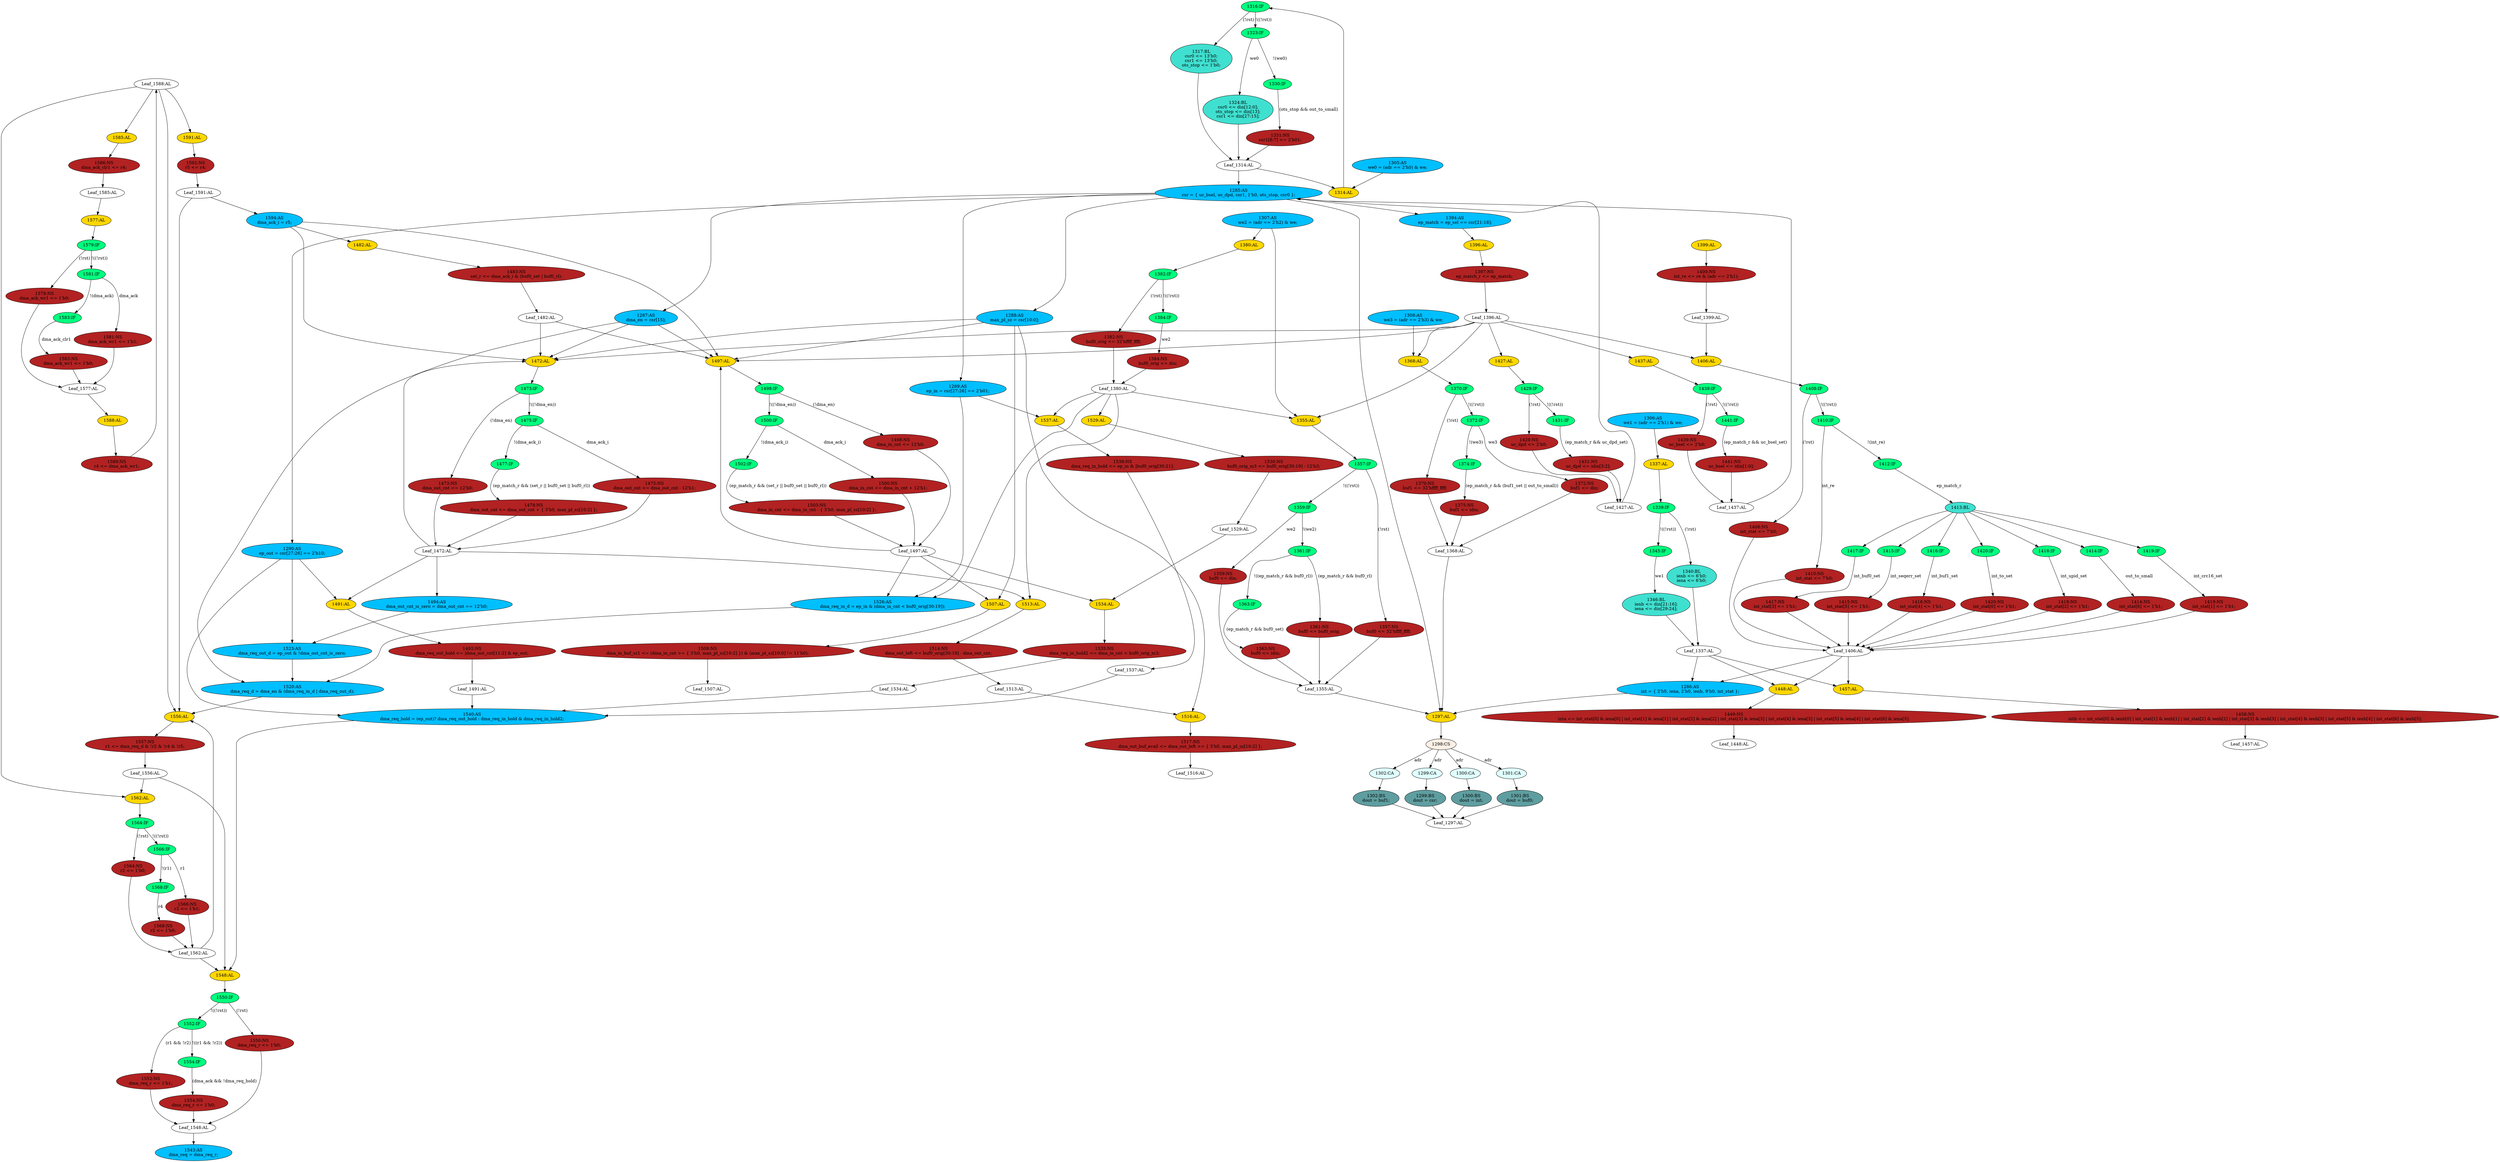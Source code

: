 strict digraph "compose( ,  )" {
	node [label="\N"];
	"1316:IF"	 [ast="<pyverilog.vparser.ast.IfStatement object at 0x7f0a17d6df10>",
		fillcolor=springgreen,
		label="1316:IF",
		statements="[]",
		style=filled,
		typ=IfStatement];
	"1317:BL"	 [ast="<pyverilog.vparser.ast.Block object at 0x7f0a17d6ddd0>",
		fillcolor=turquoise,
		label="1317:BL
csr0 <= 13'h0;
csr1 <= 13'h0;
ots_stop <= 1'b0;",
		statements="[<pyverilog.vparser.ast.NonblockingSubstitution object at 0x7f0a17d6dc90>, <pyverilog.vparser.ast.NonblockingSubstitution object \
at 0x7f0a17d6de10>, <pyverilog.vparser.ast.NonblockingSubstitution object at 0x7f0a17d6df50>]",
		style=filled,
		typ=Block];
	"1316:IF" -> "1317:BL"	 [cond="['rst']",
		label="(!rst)",
		lineno=1316];
	"1323:IF"	 [ast="<pyverilog.vparser.ast.IfStatement object at 0x7f0a17d5d710>",
		fillcolor=springgreen,
		label="1323:IF",
		statements="[]",
		style=filled,
		typ=IfStatement];
	"1316:IF" -> "1323:IF"	 [cond="['rst']",
		label="!((!rst))",
		lineno=1316];
	"1581:IF"	 [ast="<pyverilog.vparser.ast.IfStatement object at 0x7f0a17df9cd0>",
		fillcolor=springgreen,
		label="1581:IF",
		statements="[]",
		style=filled,
		typ=IfStatement];
	"1583:IF"	 [ast="<pyverilog.vparser.ast.IfStatement object at 0x7f0a17df9e50>",
		fillcolor=springgreen,
		label="1583:IF",
		statements="[]",
		style=filled,
		typ=IfStatement];
	"1581:IF" -> "1583:IF"	 [cond="['dma_ack']",
		label="!(dma_ack)",
		lineno=1581];
	"1581:NS"	 [ast="<pyverilog.vparser.ast.NonblockingSubstitution object at 0x7f0a17df9c90>",
		fillcolor=firebrick,
		label="1581:NS
dma_ack_wr1 <= 1'b1;",
		statements="[<pyverilog.vparser.ast.NonblockingSubstitution object at 0x7f0a17df9c90>]",
		style=filled,
		typ=NonblockingSubstitution];
	"1581:IF" -> "1581:NS"	 [cond="['dma_ack']",
		label=dma_ack,
		lineno=1581];
	"1449:NS"	 [ast="<pyverilog.vparser.ast.NonblockingSubstitution object at 0x7f0a18078690>",
		fillcolor=firebrick,
		label="1449:NS
inta <= int_stat[0] & iena[0] | int_stat[1] & iena[1] | int_stat[2] & iena[2] | int_stat[3] & iena[3] | int_stat[4] & iena[\
3] | int_stat[5] & iena[4] | int_stat[6] & iena[5];",
		statements="[<pyverilog.vparser.ast.NonblockingSubstitution object at 0x7f0a18078690>]",
		style=filled,
		typ=NonblockingSubstitution];
	"Leaf_1448:AL"	 [def_var="['inta']",
		label="Leaf_1448:AL"];
	"1449:NS" -> "Leaf_1448:AL"	 [cond="[]",
		lineno=None];
	"1412:IF"	 [ast="<pyverilog.vparser.ast.IfStatement object at 0x7f0a17d8ba50>",
		fillcolor=springgreen,
		label="1412:IF",
		statements="[]",
		style=filled,
		typ=IfStatement];
	"1413:BL"	 [ast="<pyverilog.vparser.ast.Block object at 0x7f0a18074ad0>",
		fillcolor=turquoise,
		label="1413:BL",
		statements="[]",
		style=filled,
		typ=Block];
	"1412:IF" -> "1413:BL"	 [cond="['ep_match_r']",
		label=ep_match_r,
		lineno=1412];
	"1361:NS"	 [ast="<pyverilog.vparser.ast.NonblockingSubstitution object at 0x7f0a17d88bd0>",
		fillcolor=firebrick,
		label="1361:NS
buf0 <= buf0_orig;",
		statements="[<pyverilog.vparser.ast.NonblockingSubstitution object at 0x7f0a17d88bd0>]",
		style=filled,
		typ=NonblockingSubstitution];
	"Leaf_1355:AL"	 [def_var="['buf0']",
		label="Leaf_1355:AL"];
	"1361:NS" -> "Leaf_1355:AL"	 [cond="[]",
		lineno=None];
	"1548:AL"	 [ast="<pyverilog.vparser.ast.Always object at 0x7f0a17e05210>",
		clk_sens=False,
		fillcolor=gold,
		label="1548:AL",
		sens="['wclk']",
		statements="[]",
		style=filled,
		typ=Always,
		use_var="['rst', 'dma_ack', 'dma_req_hold', 'r2', 'r1']"];
	"1550:IF"	 [ast="<pyverilog.vparser.ast.IfStatement object at 0x7f0a17e05410>",
		fillcolor=springgreen,
		label="1550:IF",
		statements="[]",
		style=filled,
		typ=IfStatement];
	"1548:AL" -> "1550:IF"	 [cond="[]",
		lineno=None];
	"1372:NS"	 [ast="<pyverilog.vparser.ast.NonblockingSubstitution object at 0x7f0a17d8e2d0>",
		fillcolor=firebrick,
		label="1372:NS
buf1 <= din;",
		statements="[<pyverilog.vparser.ast.NonblockingSubstitution object at 0x7f0a17d8e2d0>]",
		style=filled,
		typ=NonblockingSubstitution];
	"Leaf_1368:AL"	 [def_var="['buf1']",
		label="Leaf_1368:AL"];
	"1372:NS" -> "Leaf_1368:AL"	 [cond="[]",
		lineno=None];
	"1502:IF"	 [ast="<pyverilog.vparser.ast.IfStatement object at 0x7f0a18089590>",
		fillcolor=springgreen,
		label="1502:IF",
		statements="[]",
		style=filled,
		typ=IfStatement];
	"1503:NS"	 [ast="<pyverilog.vparser.ast.NonblockingSubstitution object at 0x7f0a18089910>",
		fillcolor=firebrick,
		label="1503:NS
dma_in_cnt <= dma_in_cnt - { 3'h0, max_pl_sz[10:2] };",
		statements="[<pyverilog.vparser.ast.NonblockingSubstitution object at 0x7f0a18089910>]",
		style=filled,
		typ=NonblockingSubstitution];
	"1502:IF" -> "1503:NS"	 [cond="['ep_match_r', 'set_r', 'buf0_set', 'buf0_rl']",
		label="(ep_match_r && (set_r || buf0_set || buf0_rl))",
		lineno=1502];
	"1437:AL"	 [ast="<pyverilog.vparser.ast.Always object at 0x7f0a18087250>",
		clk_sens=True,
		fillcolor=gold,
		label="1437:AL",
		sens="['clk']",
		statements="[]",
		style=filled,
		typ=Always,
		use_var="['ep_match_r', 'rst', 'uc_bsel_set', 'idin']"];
	"1439:IF"	 [ast="<pyverilog.vparser.ast.IfStatement object at 0x7f0a18087450>",
		fillcolor=springgreen,
		label="1439:IF",
		statements="[]",
		style=filled,
		typ=IfStatement];
	"1437:AL" -> "1439:IF"	 [cond="[]",
		lineno=None];
	"1419:NS"	 [ast="<pyverilog.vparser.ast.NonblockingSubstitution object at 0x7f0a18074a50>",
		fillcolor=firebrick,
		label="1419:NS
int_stat[1] <= 1'b1;",
		statements="[<pyverilog.vparser.ast.NonblockingSubstitution object at 0x7f0a18074a50>]",
		style=filled,
		typ=NonblockingSubstitution];
	"Leaf_1406:AL"	 [def_var="['int_stat']",
		label="Leaf_1406:AL"];
	"1419:NS" -> "Leaf_1406:AL"	 [cond="[]",
		lineno=None];
	"Leaf_1534:AL"	 [def_var="['dma_req_in_hold2']",
		label="Leaf_1534:AL"];
	"1540:AS"	 [ast="<pyverilog.vparser.ast.Assign object at 0x7f0a17e04d50>",
		def_var="['dma_req_hold']",
		fillcolor=deepskyblue,
		label="1540:AS
dma_req_hold = (ep_out)? dma_req_out_hold : dma_req_in_hold & dma_req_in_hold2;",
		statements="[]",
		style=filled,
		typ=Assign,
		use_var="['ep_out', 'dma_req_out_hold', 'dma_req_in_hold', 'dma_req_in_hold2']"];
	"Leaf_1534:AL" -> "1540:AS";
	"1368:AL"	 [ast="<pyverilog.vparser.ast.Always object at 0x7f0a17d88a50>",
		clk_sens=True,
		fillcolor=gold,
		label="1368:AL",
		sens="['clk']",
		statements="[]",
		style=filled,
		typ=Always,
		use_var="['out_to_small', 'din', 'we3', 'ep_match_r', 'buf1_set', 'idin', 'rst']"];
	"1370:IF"	 [ast="<pyverilog.vparser.ast.IfStatement object at 0x7f0a17d88fd0>",
		fillcolor=springgreen,
		label="1370:IF",
		statements="[]",
		style=filled,
		typ=IfStatement];
	"1368:AL" -> "1370:IF"	 [cond="[]",
		lineno=None];
	"Leaf_1380:AL"	 [def_var="['buf0_orig']",
		label="Leaf_1380:AL"];
	"1513:AL"	 [ast="<pyverilog.vparser.ast.Always object at 0x7f0a18089d10>",
		clk_sens=True,
		fillcolor=gold,
		label="1513:AL",
		sens="['clk']",
		statements="[]",
		style=filled,
		typ=Always,
		use_var="['buf0_orig', 'dma_out_cnt']"];
	"Leaf_1380:AL" -> "1513:AL";
	"1529:AL"	 [ast="<pyverilog.vparser.ast.Always object at 0x7f0a17e02ed0>",
		clk_sens=False,
		fillcolor=gold,
		label="1529:AL",
		sens="['wclk']",
		statements="[]",
		style=filled,
		typ=Always,
		use_var="['buf0_orig']"];
	"Leaf_1380:AL" -> "1529:AL";
	"1355:AL"	 [ast="<pyverilog.vparser.ast.Always object at 0x7f0a17d883d0>",
		clk_sens=True,
		fillcolor=gold,
		label="1355:AL",
		sens="['clk']",
		statements="[]",
		style=filled,
		typ=Always,
		use_var="['buf0_set', 'din', 'buf0_rl', 'we2', 'idin', 'rst', 'buf0_orig', 'ep_match_r']"];
	"Leaf_1380:AL" -> "1355:AL";
	"1537:AL"	 [ast="<pyverilog.vparser.ast.Always object at 0x7f0a17e04750>",
		clk_sens=False,
		fillcolor=gold,
		label="1537:AL",
		sens="['wclk']",
		statements="[]",
		style=filled,
		typ=Always,
		use_var="['buf0_orig', 'ep_in']"];
	"Leaf_1380:AL" -> "1537:AL";
	"1526:AS"	 [ast="<pyverilog.vparser.ast.Assign object at 0x7f0a17e02f10>",
		def_var="['dma_req_in_d']",
		fillcolor=deepskyblue,
		label="1526:AS
dma_req_in_d = ep_in & (dma_in_cnt < buf0_orig[30:19]);",
		statements="[]",
		style=filled,
		typ=Assign,
		use_var="['ep_in', 'dma_in_cnt', 'buf0_orig']"];
	"Leaf_1380:AL" -> "1526:AS";
	"1299:BS"	 [ast="<pyverilog.vparser.ast.BlockingSubstitution object at 0x7f0a181a1a10>",
		fillcolor=cadetblue,
		label="1299:BS
dout = csr;",
		statements="[<pyverilog.vparser.ast.BlockingSubstitution object at 0x7f0a181a1a10>]",
		style=filled,
		typ=BlockingSubstitution];
	"Leaf_1297:AL"	 [def_var="['dout']",
		label="Leaf_1297:AL"];
	"1299:BS" -> "Leaf_1297:AL"	 [cond="[]",
		lineno=None];
	"1363:NS"	 [ast="<pyverilog.vparser.ast.NonblockingSubstitution object at 0x7f0a17d88ed0>",
		fillcolor=firebrick,
		label="1363:NS
buf0 <= idin;",
		statements="[<pyverilog.vparser.ast.NonblockingSubstitution object at 0x7f0a17d88ed0>]",
		style=filled,
		typ=NonblockingSubstitution];
	"1363:NS" -> "Leaf_1355:AL"	 [cond="[]",
		lineno=None];
	"Leaf_1562:AL"	 [def_var="['r2']",
		label="Leaf_1562:AL"];
	"Leaf_1562:AL" -> "1548:AL";
	"1556:AL"	 [ast="<pyverilog.vparser.ast.Always object at 0x7f0a17e05310>",
		clk_sens=False,
		fillcolor=gold,
		label="1556:AL",
		sens="['wclk']",
		statements="[]",
		style=filled,
		typ=Always,
		use_var="['r4', 'r5', 'r2', 'dma_req_d']"];
	"Leaf_1562:AL" -> "1556:AL";
	"1568:NS"	 [ast="<pyverilog.vparser.ast.NonblockingSubstitution object at 0x7f0a17df9650>",
		fillcolor=firebrick,
		label="1568:NS
r2 <= 1'b0;",
		statements="[<pyverilog.vparser.ast.NonblockingSubstitution object at 0x7f0a17df9650>]",
		style=filled,
		typ=NonblockingSubstitution];
	"1568:NS" -> "Leaf_1562:AL"	 [cond="[]",
		lineno=None];
	"1441:IF"	 [ast="<pyverilog.vparser.ast.IfStatement object at 0x7f0a18087610>",
		fillcolor=springgreen,
		label="1441:IF",
		statements="[]",
		style=filled,
		typ=IfStatement];
	"1441:NS"	 [ast="<pyverilog.vparser.ast.NonblockingSubstitution object at 0x7f0a18087790>",
		fillcolor=firebrick,
		label="1441:NS
uc_bsel <= idin[1:0];",
		statements="[<pyverilog.vparser.ast.NonblockingSubstitution object at 0x7f0a18087790>]",
		style=filled,
		typ=NonblockingSubstitution];
	"1441:IF" -> "1441:NS"	 [cond="['ep_match_r', 'uc_bsel_set']",
		label="(ep_match_r && uc_bsel_set)",
		lineno=1441];
	"Leaf_1513:AL"	 [def_var="['dma_out_left']",
		label="Leaf_1513:AL"];
	"1516:AL"	 [ast="<pyverilog.vparser.ast.Always object at 0x7f0a17e02110>",
		clk_sens=True,
		fillcolor=gold,
		label="1516:AL",
		sens="['clk']",
		statements="[]",
		style=filled,
		typ=Always,
		use_var="['max_pl_sz', 'dma_out_left']"];
	"Leaf_1513:AL" -> "1516:AL";
	"1552:IF"	 [ast="<pyverilog.vparser.ast.IfStatement object at 0x7f0a17e05750>",
		fillcolor=springgreen,
		label="1552:IF",
		statements="[]",
		style=filled,
		typ=IfStatement];
	"1554:IF"	 [ast="<pyverilog.vparser.ast.IfStatement object at 0x7f0a17e05990>",
		fillcolor=springgreen,
		label="1554:IF",
		statements="[]",
		style=filled,
		typ=IfStatement];
	"1552:IF" -> "1554:IF"	 [cond="['r1', 'r2']",
		label="!((r1 && !r2))",
		lineno=1552];
	"1552:NS"	 [ast="<pyverilog.vparser.ast.NonblockingSubstitution object at 0x7f0a17e05710>",
		fillcolor=firebrick,
		label="1552:NS
dma_req_r <= 1'b1;",
		statements="[<pyverilog.vparser.ast.NonblockingSubstitution object at 0x7f0a17e05710>]",
		style=filled,
		typ=NonblockingSubstitution];
	"1552:IF" -> "1552:NS"	 [cond="['r1', 'r2']",
		label="(r1 && !r2)",
		lineno=1552];
	"1370:NS"	 [ast="<pyverilog.vparser.ast.NonblockingSubstitution object at 0x7f0a17d8e050>",
		fillcolor=firebrick,
		label="1370:NS
buf1 <= 32'hffff_ffff;",
		statements="[<pyverilog.vparser.ast.NonblockingSubstitution object at 0x7f0a17d8e050>]",
		style=filled,
		typ=NonblockingSubstitution];
	"1370:NS" -> "Leaf_1368:AL"	 [cond="[]",
		lineno=None];
	"1340:BL"	 [ast="<pyverilog.vparser.ast.Block object at 0x7f0a17d5dcd0>",
		fillcolor=turquoise,
		label="1340:BL
ienb <= 6'h0;
iena <= 6'h0;",
		statements="[<pyverilog.vparser.ast.NonblockingSubstitution object at 0x7f0a17d5dc90>, <pyverilog.vparser.ast.NonblockingSubstitution object \
at 0x7f0a17d5de10>]",
		style=filled,
		typ=Block];
	"Leaf_1337:AL"	 [def_var="['iena', 'ienb']",
		label="Leaf_1337:AL"];
	"1340:BL" -> "Leaf_1337:AL"	 [cond="[]",
		lineno=None];
	"1429:NS"	 [ast="<pyverilog.vparser.ast.NonblockingSubstitution object at 0x7f0a18074d90>",
		fillcolor=firebrick,
		label="1429:NS
uc_dpd <= 2'h0;",
		statements="[<pyverilog.vparser.ast.NonblockingSubstitution object at 0x7f0a18074d90>]",
		style=filled,
		typ=NonblockingSubstitution];
	"Leaf_1427:AL"	 [def_var="['uc_dpd']",
		label="Leaf_1427:AL"];
	"1429:NS" -> "Leaf_1427:AL"	 [cond="[]",
		lineno=None];
	"1286:AS"	 [ast="<pyverilog.vparser.ast.Assign object at 0x7f0a1819abd0>",
		def_var="['int']",
		fillcolor=deepskyblue,
		label="1286:AS
int = { 2'h0, iena, 2'h0, ienb, 9'h0, int_stat };",
		statements="[]",
		style=filled,
		typ=Assign,
		use_var="['iena', 'ienb', 'int_stat']"];
	"1297:AL"	 [ast="<pyverilog.vparser.ast.Always object at 0x7f0a181a1850>",
		clk_sens=False,
		fillcolor=gold,
		label="1297:AL",
		sens="['adr', 'csr', 'int', 'buf0', 'buf1']",
		statements="[]",
		style=filled,
		typ=Always,
		use_var="['buf1', 'buf0', 'int', 'adr', 'csr']"];
	"1286:AS" -> "1297:AL";
	"1406:AL"	 [ast="<pyverilog.vparser.ast.Always object at 0x7f0a17d8b490>",
		clk_sens=True,
		fillcolor=gold,
		label="1406:AL",
		sens="['clk']",
		statements="[]",
		style=filled,
		typ=Always,
		use_var="['out_to_small', 'int_crc16_set', 'int_seqerr_set', 'int_upid_set', 'ep_match_r', 'rst', 'int_buf0_set', 'int_re', 'int_to_set', '\
int_buf1_set']"];
	"1408:IF"	 [ast="<pyverilog.vparser.ast.IfStatement object at 0x7f0a17d8b690>",
		fillcolor=springgreen,
		label="1408:IF",
		statements="[]",
		style=filled,
		typ=IfStatement];
	"1406:AL" -> "1408:IF"	 [cond="[]",
		lineno=None];
	"1550:IF" -> "1552:IF"	 [cond="['rst']",
		label="!((!rst))",
		lineno=1550];
	"1550:NS"	 [ast="<pyverilog.vparser.ast.NonblockingSubstitution object at 0x7f0a17e053d0>",
		fillcolor=firebrick,
		label="1550:NS
dma_req_r <= 1'b0;",
		statements="[<pyverilog.vparser.ast.NonblockingSubstitution object at 0x7f0a17e053d0>]",
		style=filled,
		typ=NonblockingSubstitution];
	"1550:IF" -> "1550:NS"	 [cond="['rst']",
		label="(!rst)",
		lineno=1550];
	"1394:AS"	 [ast="<pyverilog.vparser.ast.Assign object at 0x7f0a17d8ed10>",
		def_var="['ep_match']",
		fillcolor=deepskyblue,
		label="1394:AS
ep_match = ep_sel == csr[21:18];",
		statements="[]",
		style=filled,
		typ=Assign,
		use_var="['ep_sel', 'csr']"];
	"1396:AL"	 [ast="<pyverilog.vparser.ast.Always object at 0x7f0a17d8ecd0>",
		clk_sens=True,
		fillcolor=gold,
		label="1396:AL",
		sens="['clk']",
		statements="[]",
		style=filled,
		typ=Always,
		use_var="['ep_match']"];
	"1394:AS" -> "1396:AL";
	"1359:NS"	 [ast="<pyverilog.vparser.ast.NonblockingSubstitution object at 0x7f0a17d888d0>",
		fillcolor=firebrick,
		label="1359:NS
buf0 <= din;",
		statements="[<pyverilog.vparser.ast.NonblockingSubstitution object at 0x7f0a17d888d0>]",
		style=filled,
		typ=NonblockingSubstitution];
	"1359:NS" -> "Leaf_1355:AL"	 [cond="[]",
		lineno=None];
	"1583:NS"	 [ast="<pyverilog.vparser.ast.NonblockingSubstitution object at 0x7f0a17df9f50>",
		fillcolor=firebrick,
		label="1583:NS
dma_ack_wr1 <= 1'b0;",
		statements="[<pyverilog.vparser.ast.NonblockingSubstitution object at 0x7f0a17df9f50>]",
		style=filled,
		typ=NonblockingSubstitution];
	"1583:IF" -> "1583:NS"	 [cond="['dma_ack_clr1']",
		label=dma_ack_clr1,
		lineno=1583];
	"1514:NS"	 [ast="<pyverilog.vparser.ast.NonblockingSubstitution object at 0x7f0a17e02090>",
		fillcolor=firebrick,
		label="1514:NS
dma_out_left <= buf0_orig[30:19] - dma_out_cnt;",
		statements="[<pyverilog.vparser.ast.NonblockingSubstitution object at 0x7f0a17e02090>]",
		style=filled,
		typ=NonblockingSubstitution];
	"1513:AL" -> "1514:NS"	 [cond="[]",
		lineno=None];
	"1345:IF"	 [ast="<pyverilog.vparser.ast.IfStatement object at 0x7f0a17d5df90>",
		fillcolor=springgreen,
		label="1345:IF",
		statements="[]",
		style=filled,
		typ=IfStatement];
	"1346:BL"	 [ast="<pyverilog.vparser.ast.Block object at 0x7f0a17d88210>",
		fillcolor=turquoise,
		label="1346:BL
ienb <= din[21:16];
iena <= din[29:24];",
		statements="[<pyverilog.vparser.ast.NonblockingSubstitution object at 0x7f0a17d88190>, <pyverilog.vparser.ast.NonblockingSubstitution object \
at 0x7f0a17d88390>]",
		style=filled,
		typ=Block];
	"1345:IF" -> "1346:BL"	 [cond="['we1']",
		label=we1,
		lineno=1345];
	"1588:AL"	 [ast="<pyverilog.vparser.ast.Always object at 0x7f0a17de6090>",
		clk_sens=True,
		fillcolor=gold,
		label="1588:AL",
		sens="['clk']",
		statements="[]",
		style=filled,
		typ=Always,
		use_var="['dma_ack_wr1']"];
	"1589:NS"	 [ast="<pyverilog.vparser.ast.NonblockingSubstitution object at 0x7f0a17de6290>",
		fillcolor=firebrick,
		label="1589:NS
r4 <= dma_ack_wr1;",
		statements="[<pyverilog.vparser.ast.NonblockingSubstitution object at 0x7f0a17de6290>]",
		style=filled,
		typ=NonblockingSubstitution];
	"1588:AL" -> "1589:NS"	 [cond="[]",
		lineno=None];
	"1554:NS"	 [ast="<pyverilog.vparser.ast.NonblockingSubstitution object at 0x7f0a17e05a90>",
		fillcolor=firebrick,
		label="1554:NS
dma_req_r <= 1'b0;",
		statements="[<pyverilog.vparser.ast.NonblockingSubstitution object at 0x7f0a17e05a90>]",
		style=filled,
		typ=NonblockingSubstitution];
	"1554:IF" -> "1554:NS"	 [cond="['dma_ack', 'dma_req_hold']",
		label="(dma_ack && !dma_req_hold)",
		lineno=1554];
	"1285:AS"	 [ast="<pyverilog.vparser.ast.Assign object at 0x7f0a1819a910>",
		def_var="['csr']",
		fillcolor=deepskyblue,
		label="1285:AS
csr = { uc_bsel, uc_dpd, csr1, 1'h0, ots_stop, csr0 };",
		statements="[]",
		style=filled,
		typ=Assign,
		use_var="['uc_bsel', 'uc_dpd', 'csr1', 'ots_stop', 'csr0']"];
	"Leaf_1427:AL" -> "1285:AS";
	"1591:AL"	 [ast="<pyverilog.vparser.ast.Always object at 0x7f0a17de6310>",
		clk_sens=True,
		fillcolor=gold,
		label="1591:AL",
		sens="['clk']",
		statements="[]",
		style=filled,
		typ=Always,
		use_var="['r4']"];
	"1592:NS"	 [ast="<pyverilog.vparser.ast.NonblockingSubstitution object at 0x7f0a17de6510>",
		fillcolor=firebrick,
		label="1592:NS
r5 <= r4;",
		statements="[<pyverilog.vparser.ast.NonblockingSubstitution object at 0x7f0a17de6510>]",
		style=filled,
		typ=NonblockingSubstitution];
	"1591:AL" -> "1592:NS"	 [cond="[]",
		lineno=None];
	"1374:IF"	 [ast="<pyverilog.vparser.ast.IfStatement object at 0x7f0a17d8e490>",
		fillcolor=springgreen,
		label="1374:IF",
		statements="[]",
		style=filled,
		typ=IfStatement];
	"1375:NS"	 [ast="<pyverilog.vparser.ast.NonblockingSubstitution object at 0x7f0a17d8e690>",
		fillcolor=firebrick,
		label="1375:NS
buf1 <= idin;",
		statements="[<pyverilog.vparser.ast.NonblockingSubstitution object at 0x7f0a17d8e690>]",
		style=filled,
		typ=NonblockingSubstitution];
	"1374:IF" -> "1375:NS"	 [cond="['ep_match_r', 'buf1_set', 'out_to_small']",
		label="(ep_match_r && (buf1_set || out_to_small))",
		lineno=1374];
	"Leaf_1355:AL" -> "1297:AL";
	"1534:AL"	 [ast="<pyverilog.vparser.ast.Always object at 0x7f0a17e04450>",
		clk_sens=False,
		fillcolor=gold,
		label="1534:AL",
		sens="['wclk']",
		statements="[]",
		style=filled,
		typ=Always,
		use_var="['dma_in_cnt', 'buf0_orig_m3']"];
	"1535:NS"	 [ast="<pyverilog.vparser.ast.NonblockingSubstitution object at 0x7f0a17e04710>",
		fillcolor=firebrick,
		label="1535:NS
dma_req_in_hold2 <= dma_in_cnt < buf0_orig_m3;",
		statements="[<pyverilog.vparser.ast.NonblockingSubstitution object at 0x7f0a17e04710>]",
		style=filled,
		typ=NonblockingSubstitution];
	"1534:AL" -> "1535:NS"	 [cond="[]",
		lineno=None];
	"1491:AL"	 [ast="<pyverilog.vparser.ast.Always object at 0x7f0a1808d590>",
		clk_sens=False,
		fillcolor=gold,
		label="1491:AL",
		sens="['wclk']",
		statements="[]",
		style=filled,
		typ=Always,
		use_var="['ep_out', 'dma_out_cnt']"];
	"1492:NS"	 [ast="<pyverilog.vparser.ast.NonblockingSubstitution object at 0x7f0a1808d8d0>",
		fillcolor=firebrick,
		label="1492:NS
dma_req_out_hold <= |dma_out_cnt[11:2] & ep_out;",
		statements="[<pyverilog.vparser.ast.NonblockingSubstitution object at 0x7f0a1808d8d0>]",
		style=filled,
		typ=NonblockingSubstitution];
	"1491:AL" -> "1492:NS"	 [cond="[]",
		lineno=None];
	"Leaf_1491:AL"	 [def_var="['dma_req_out_hold']",
		label="Leaf_1491:AL"];
	"1492:NS" -> "Leaf_1491:AL"	 [cond="[]",
		lineno=None];
	"1540:AS" -> "1548:AL";
	"1415:IF"	 [ast="<pyverilog.vparser.ast.IfStatement object at 0x7f0a17d8bed0>",
		fillcolor=springgreen,
		label="1415:IF",
		statements="[]",
		style=filled,
		typ=IfStatement];
	"1415:NS"	 [ast="<pyverilog.vparser.ast.NonblockingSubstitution object at 0x7f0a18074050>",
		fillcolor=firebrick,
		label="1415:NS
int_stat[5] <= 1'b1;",
		statements="[<pyverilog.vparser.ast.NonblockingSubstitution object at 0x7f0a18074050>]",
		style=filled,
		typ=NonblockingSubstitution];
	"1415:IF" -> "1415:NS"	 [cond="['int_seqerr_set']",
		label=int_seqerr_set,
		lineno=1415];
	"1339:IF"	 [ast="<pyverilog.vparser.ast.IfStatement object at 0x7f0a17d5ddd0>",
		fillcolor=springgreen,
		label="1339:IF",
		statements="[]",
		style=filled,
		typ=IfStatement];
	"1339:IF" -> "1340:BL"	 [cond="['rst']",
		label="(!rst)",
		lineno=1339];
	"1339:IF" -> "1345:IF"	 [cond="['rst']",
		label="!((!rst))",
		lineno=1339];
	"1517:NS"	 [ast="<pyverilog.vparser.ast.NonblockingSubstitution object at 0x7f0a17e02610>",
		fillcolor=firebrick,
		label="1517:NS
dma_out_buf_avail <= dma_out_left >= { 3'h0, max_pl_sz[10:2] };",
		statements="[<pyverilog.vparser.ast.NonblockingSubstitution object at 0x7f0a17e02610>]",
		style=filled,
		typ=NonblockingSubstitution];
	"Leaf_1516:AL"	 [def_var="['dma_out_buf_avail']",
		label="Leaf_1516:AL"];
	"1517:NS" -> "Leaf_1516:AL"	 [cond="[]",
		lineno=None];
	"Leaf_1577:AL"	 [def_var="['dma_ack_wr1']",
		label="Leaf_1577:AL"];
	"Leaf_1577:AL" -> "1588:AL";
	"Leaf_1437:AL"	 [def_var="['uc_bsel']",
		label="Leaf_1437:AL"];
	"1441:NS" -> "Leaf_1437:AL"	 [cond="[]",
		lineno=None];
	"Leaf_1497:AL"	 [def_var="['dma_in_cnt']",
		label="Leaf_1497:AL"];
	"Leaf_1497:AL" -> "1534:AL";
	"1497:AL"	 [ast="<pyverilog.vparser.ast.Always object at 0x7f0a1808dd90>",
		clk_sens=True,
		fillcolor=gold,
		label="1497:AL",
		sens="['clk']",
		statements="[]",
		style=filled,
		typ=Always,
		use_var="['buf0_set', 'dma_ack_i', 'dma_en', 'buf0_rl', 'set_r', 'ep_match_r', 'dma_in_cnt', 'max_pl_sz']"];
	"Leaf_1497:AL" -> "1497:AL";
	"1507:AL"	 [ast="<pyverilog.vparser.ast.Always object at 0x7f0a1808de90>",
		clk_sens=True,
		fillcolor=gold,
		label="1507:AL",
		sens="['clk']",
		statements="[]",
		style=filled,
		typ=Always,
		use_var="['dma_in_cnt', 'max_pl_sz']"];
	"Leaf_1497:AL" -> "1507:AL";
	"Leaf_1497:AL" -> "1526:AS";
	"1363:IF"	 [ast="<pyverilog.vparser.ast.IfStatement object at 0x7f0a17d88dd0>",
		fillcolor=springgreen,
		label="1363:IF",
		statements="[]",
		style=filled,
		typ=IfStatement];
	"1363:IF" -> "1363:NS"	 [cond="['ep_match_r', 'buf0_set']",
		label="(ep_match_r && buf0_set)",
		lineno=1363];
	"1324:BL"	 [ast="<pyverilog.vparser.ast.Block object at 0x7f0a17d5d450>",
		fillcolor=turquoise,
		label="1324:BL
csr0 <= din[12:0];
ots_stop <= din[13];
csr1 <= din[27:15];",
		statements="[<pyverilog.vparser.ast.NonblockingSubstitution object at 0x7f0a17d5d2d0>, <pyverilog.vparser.ast.NonblockingSubstitution object \
at 0x7f0a17d5d4d0>, <pyverilog.vparser.ast.NonblockingSubstitution object at 0x7f0a17d5d690>]",
		style=filled,
		typ=Block];
	"Leaf_1314:AL"	 [def_var="['csr0', 'csr1', 'ots_stop']",
		label="Leaf_1314:AL"];
	"1324:BL" -> "Leaf_1314:AL"	 [cond="[]",
		lineno=None];
	"1317:BL" -> "Leaf_1314:AL"	 [cond="[]",
		lineno=None];
	"1384:NS"	 [ast="<pyverilog.vparser.ast.NonblockingSubstitution object at 0x7f0a17d8eb10>",
		fillcolor=firebrick,
		label="1384:NS
buf0_orig <= din;",
		statements="[<pyverilog.vparser.ast.NonblockingSubstitution object at 0x7f0a17d8eb10>]",
		style=filled,
		typ=NonblockingSubstitution];
	"1384:NS" -> "Leaf_1380:AL"	 [cond="[]",
		lineno=None];
	"1508:NS"	 [ast="<pyverilog.vparser.ast.NonblockingSubstitution object at 0x7f0a18089c90>",
		fillcolor=firebrick,
		label="1508:NS
dma_in_buf_sz1 <= (dma_in_cnt >= { 3'h0, max_pl_sz[10:2] }) & (max_pl_sz[10:0] != 11'h0);",
		statements="[<pyverilog.vparser.ast.NonblockingSubstitution object at 0x7f0a18089c90>]",
		style=filled,
		typ=NonblockingSubstitution];
	"Leaf_1507:AL"	 [def_var="['dma_in_buf_sz1']",
		label="Leaf_1507:AL"];
	"1508:NS" -> "Leaf_1507:AL"	 [cond="[]",
		lineno=None];
	"1483:NS"	 [ast="<pyverilog.vparser.ast.NonblockingSubstitution object at 0x7f0a1808d550>",
		fillcolor=firebrick,
		label="1483:NS
set_r <= dma_ack_i & (buf0_set | buf0_rl);",
		statements="[<pyverilog.vparser.ast.NonblockingSubstitution object at 0x7f0a1808d550>]",
		style=filled,
		typ=NonblockingSubstitution];
	"Leaf_1482:AL"	 [def_var="['set_r']",
		label="Leaf_1482:AL"];
	"1483:NS" -> "Leaf_1482:AL"	 [cond="[]",
		lineno=None];
	"1382:NS"	 [ast="<pyverilog.vparser.ast.NonblockingSubstitution object at 0x7f0a17d8e890>",
		fillcolor=firebrick,
		label="1382:NS
buf0_orig <= 32'hffff_ffff;",
		statements="[<pyverilog.vparser.ast.NonblockingSubstitution object at 0x7f0a17d8e890>]",
		style=filled,
		typ=NonblockingSubstitution];
	"1382:NS" -> "Leaf_1380:AL"	 [cond="[]",
		lineno=None];
	"1361:IF"	 [ast="<pyverilog.vparser.ast.IfStatement object at 0x7f0a17d88c10>",
		fillcolor=springgreen,
		label="1361:IF",
		statements="[]",
		style=filled,
		typ=IfStatement];
	"1361:IF" -> "1361:NS"	 [cond="['ep_match_r', 'buf0_rl']",
		label="(ep_match_r && buf0_rl)",
		lineno=1361];
	"1361:IF" -> "1363:IF"	 [cond="['ep_match_r', 'buf0_rl']",
		label="!((ep_match_r && buf0_rl))",
		lineno=1361];
	"1357:IF"	 [ast="<pyverilog.vparser.ast.IfStatement object at 0x7f0a17d88690>",
		fillcolor=springgreen,
		label="1357:IF",
		statements="[]",
		style=filled,
		typ=IfStatement];
	"1357:NS"	 [ast="<pyverilog.vparser.ast.NonblockingSubstitution object at 0x7f0a17d88650>",
		fillcolor=firebrick,
		label="1357:NS
buf0 <= 32'hffff_ffff;",
		statements="[<pyverilog.vparser.ast.NonblockingSubstitution object at 0x7f0a17d88650>]",
		style=filled,
		typ=NonblockingSubstitution];
	"1357:IF" -> "1357:NS"	 [cond="['rst']",
		label="(!rst)",
		lineno=1357];
	"1359:IF"	 [ast="<pyverilog.vparser.ast.IfStatement object at 0x7f0a17d88910>",
		fillcolor=springgreen,
		label="1359:IF",
		statements="[]",
		style=filled,
		typ=IfStatement];
	"1357:IF" -> "1359:IF"	 [cond="['rst']",
		label="!((!rst))",
		lineno=1357];
	"1498:IF"	 [ast="<pyverilog.vparser.ast.IfStatement object at 0x7f0a1808df90>",
		fillcolor=springgreen,
		label="1498:IF",
		statements="[]",
		style=filled,
		typ=IfStatement];
	"1497:AL" -> "1498:IF"	 [cond="[]",
		lineno=None];
	"1566:IF"	 [ast="<pyverilog.vparser.ast.IfStatement object at 0x7f0a17df9410>",
		fillcolor=springgreen,
		label="1566:IF",
		statements="[]",
		style=filled,
		typ=IfStatement];
	"1568:IF"	 [ast="<pyverilog.vparser.ast.IfStatement object at 0x7f0a17df9550>",
		fillcolor=springgreen,
		label="1568:IF",
		statements="[]",
		style=filled,
		typ=IfStatement];
	"1566:IF" -> "1568:IF"	 [cond="['r1']",
		label="!(r1)",
		lineno=1566];
	"1566:NS"	 [ast="<pyverilog.vparser.ast.NonblockingSubstitution object at 0x7f0a17df93d0>",
		fillcolor=firebrick,
		label="1566:NS
r2 <= 1'b1;",
		statements="[<pyverilog.vparser.ast.NonblockingSubstitution object at 0x7f0a17df93d0>]",
		style=filled,
		typ=NonblockingSubstitution];
	"1566:IF" -> "1566:NS"	 [cond="['r1']",
		label=r1,
		lineno=1566];
	"Leaf_1437:AL" -> "1285:AS";
	"1410:IF"	 [ast="<pyverilog.vparser.ast.IfStatement object at 0x7f0a17d8b910>",
		fillcolor=springgreen,
		label="1410:IF",
		statements="[]",
		style=filled,
		typ=IfStatement];
	"1410:IF" -> "1412:IF"	 [cond="['int_re']",
		label="!(int_re)",
		lineno=1410];
	"1410:NS"	 [ast="<pyverilog.vparser.ast.NonblockingSubstitution object at 0x7f0a17d8b8d0>",
		fillcolor=firebrick,
		label="1410:NS
int_stat <= 7'h0;",
		statements="[<pyverilog.vparser.ast.NonblockingSubstitution object at 0x7f0a17d8b8d0>]",
		style=filled,
		typ=NonblockingSubstitution];
	"1410:IF" -> "1410:NS"	 [cond="['int_re']",
		label=int_re,
		lineno=1410];
	"1448:AL"	 [ast="<pyverilog.vparser.ast.Always object at 0x7f0a18087350>",
		clk_sens=False,
		fillcolor=gold,
		label="1448:AL",
		sens="['wclk']",
		statements="[]",
		style=filled,
		typ=Always,
		use_var="['int_stat', 'iena']"];
	"1448:AL" -> "1449:NS"	 [cond="[]",
		lineno=None];
	"1357:NS" -> "Leaf_1355:AL"	 [cond="[]",
		lineno=None];
	"1514:NS" -> "Leaf_1513:AL"	 [cond="[]",
		lineno=None];
	"Leaf_1396:AL"	 [def_var="['ep_match_r']",
		label="Leaf_1396:AL"];
	"Leaf_1396:AL" -> "1437:AL";
	"Leaf_1396:AL" -> "1368:AL";
	"Leaf_1396:AL" -> "1406:AL";
	"Leaf_1396:AL" -> "1497:AL";
	"1472:AL"	 [ast="<pyverilog.vparser.ast.Always object at 0x7f0a1808b910>",
		clk_sens=True,
		fillcolor=gold,
		label="1472:AL",
		sens="['clk']",
		statements="[]",
		style=filled,
		typ=Always,
		use_var="['buf0_set', 'dma_ack_i', 'dma_en', 'buf0_rl', 'set_r', 'ep_match_r', 'dma_out_cnt', 'max_pl_sz']"];
	"Leaf_1396:AL" -> "1472:AL";
	"Leaf_1396:AL" -> "1355:AL";
	"1427:AL"	 [ast="<pyverilog.vparser.ast.Always object at 0x7f0a17d8b890>",
		clk_sens=True,
		fillcolor=gold,
		label="1427:AL",
		sens="['clk']",
		statements="[]",
		style=filled,
		typ=Always,
		use_var="['ep_match_r', 'rst', 'idin', 'uc_dpd_set']"];
	"Leaf_1396:AL" -> "1427:AL";
	"Leaf_1591:AL"	 [def_var="['r5']",
		label="Leaf_1591:AL"];
	"1594:AS"	 [ast="<pyverilog.vparser.ast.Assign object at 0x7f0a17de6690>",
		def_var="['dma_ack_i']",
		fillcolor=deepskyblue,
		label="1594:AS
dma_ack_i = r5;",
		statements="[]",
		style=filled,
		typ=Assign,
		use_var="['r5']"];
	"Leaf_1591:AL" -> "1594:AS";
	"Leaf_1591:AL" -> "1556:AL";
	"1337:AL"	 [ast="<pyverilog.vparser.ast.Always object at 0x7f0a17d5d750>",
		clk_sens=True,
		fillcolor=gold,
		label="1337:AL",
		sens="['clk']",
		statements="[]",
		style=filled,
		typ=Always,
		use_var="['rst', 'we1', 'din']"];
	"1337:AL" -> "1339:IF"	 [cond="[]",
		lineno=None];
	"1498:NS"	 [ast="<pyverilog.vparser.ast.NonblockingSubstitution object at 0x7f0a1808df50>",
		fillcolor=firebrick,
		label="1498:NS
dma_in_cnt <= 12'h0;",
		statements="[<pyverilog.vparser.ast.NonblockingSubstitution object at 0x7f0a1808df50>]",
		style=filled,
		typ=NonblockingSubstitution];
	"1498:NS" -> "Leaf_1497:AL"	 [cond="[]",
		lineno=None];
	"1299:CA"	 [ast="<pyverilog.vparser.ast.Case object at 0x7f0a181a1910>",
		fillcolor=lightcyan,
		label="1299:CA",
		statements="[]",
		style=filled,
		typ=Case];
	"1299:CA" -> "1299:BS"	 [cond="[]",
		lineno=None];
	"1298:CS"	 [ast="<pyverilog.vparser.ast.CaseStatement object at 0x7f0a181a1d90>",
		fillcolor=linen,
		label="1298:CS",
		statements="[]",
		style=filled,
		typ=CaseStatement];
	"1297:AL" -> "1298:CS"	 [cond="[]",
		lineno=None];
	"1416:IF"	 [ast="<pyverilog.vparser.ast.IfStatement object at 0x7f0a18074190>",
		fillcolor=springgreen,
		label="1416:IF",
		statements="[]",
		style=filled,
		typ=IfStatement];
	"1416:NS"	 [ast="<pyverilog.vparser.ast.NonblockingSubstitution object at 0x7f0a180742d0>",
		fillcolor=firebrick,
		label="1416:NS
int_stat[4] <= 1'b1;",
		statements="[<pyverilog.vparser.ast.NonblockingSubstitution object at 0x7f0a180742d0>]",
		style=filled,
		typ=NonblockingSubstitution];
	"1416:IF" -> "1416:NS"	 [cond="['int_buf1_set']",
		label=int_buf1_set,
		lineno=1416];
	"1520:AS"	 [ast="<pyverilog.vparser.ast.Assign object at 0x7f0a17e028d0>",
		def_var="['dma_req_d']",
		fillcolor=deepskyblue,
		label="1520:AS
dma_req_d = dma_en & (dma_req_in_d | dma_req_out_d);",
		statements="[]",
		style=filled,
		typ=Assign,
		use_var="['dma_en', 'dma_req_in_d', 'dma_req_out_d']"];
	"1520:AS" -> "1556:AL";
	"1285:AS" -> "1394:AS";
	"1285:AS" -> "1297:AL";
	"1290:AS"	 [ast="<pyverilog.vparser.ast.Assign object at 0x7f0a181a1490>",
		def_var="['ep_out']",
		fillcolor=deepskyblue,
		label="1290:AS
ep_out = csr[27:26] == 2'b10;",
		statements="[]",
		style=filled,
		typ=Assign,
		use_var="['csr']"];
	"1285:AS" -> "1290:AS";
	"1287:AS"	 [ast="<pyverilog.vparser.ast.Assign object at 0x7f0a1819ad50>",
		def_var="['dma_en']",
		fillcolor=deepskyblue,
		label="1287:AS
dma_en = csr[15];",
		statements="[]",
		style=filled,
		typ=Assign,
		use_var="['csr']"];
	"1285:AS" -> "1287:AS";
	"1289:AS"	 [ast="<pyverilog.vparser.ast.Assign object at 0x7f0a181a1210>",
		def_var="['ep_in']",
		fillcolor=deepskyblue,
		label="1289:AS
ep_in = csr[27:26] == 2'b01;",
		statements="[]",
		style=filled,
		typ=Assign,
		use_var="['csr']"];
	"1285:AS" -> "1289:AS";
	"1288:AS"	 [ast="<pyverilog.vparser.ast.Assign object at 0x7f0a1819af10>",
		def_var="['max_pl_sz']",
		fillcolor=deepskyblue,
		label="1288:AS
max_pl_sz = csr[10:0];",
		statements="[]",
		style=filled,
		typ=Assign,
		use_var="['csr']"];
	"1285:AS" -> "1288:AS";
	"1568:IF" -> "1568:NS"	 [cond="['r4']",
		label=r4,
		lineno=1568];
	"1564:NS"	 [ast="<pyverilog.vparser.ast.NonblockingSubstitution object at 0x7f0a17df9150>",
		fillcolor=firebrick,
		label="1564:NS
r2 <= 1'b0;",
		statements="[<pyverilog.vparser.ast.NonblockingSubstitution object at 0x7f0a17df9150>]",
		style=filled,
		typ=NonblockingSubstitution];
	"1564:NS" -> "Leaf_1562:AL"	 [cond="[]",
		lineno=None];
	"Leaf_1548:AL"	 [def_var="['dma_req_r']",
		label="Leaf_1548:AL"];
	"1552:NS" -> "Leaf_1548:AL"	 [cond="[]",
		lineno=None];
	"1300:CA"	 [ast="<pyverilog.vparser.ast.Case object at 0x7f0a181a1b10>",
		fillcolor=lightcyan,
		label="1300:CA",
		statements="[]",
		style=filled,
		typ=Case];
	"1300:BS"	 [ast="<pyverilog.vparser.ast.BlockingSubstitution object at 0x7f0a181a1c10>",
		fillcolor=cadetblue,
		label="1300:BS
dout = int;",
		statements="[<pyverilog.vparser.ast.BlockingSubstitution object at 0x7f0a181a1c10>]",
		style=filled,
		typ=BlockingSubstitution];
	"1300:CA" -> "1300:BS"	 [cond="[]",
		lineno=None];
	"1550:NS" -> "Leaf_1548:AL"	 [cond="[]",
		lineno=None];
	"1562:AL"	 [ast="<pyverilog.vparser.ast.Always object at 0x7f0a17e05f50>",
		clk_sens=False,
		fillcolor=gold,
		label="1562:AL",
		sens="['wclk']",
		statements="[]",
		style=filled,
		typ=Always,
		use_var="['rst', 'r4', 'r1']"];
	"1564:IF"	 [ast="<pyverilog.vparser.ast.IfStatement object at 0x7f0a17df9190>",
		fillcolor=springgreen,
		label="1564:IF",
		statements="[]",
		style=filled,
		typ=IfStatement];
	"1562:AL" -> "1564:IF"	 [cond="[]",
		lineno=None];
	"1359:IF" -> "1359:NS"	 [cond="['we2']",
		label=we2,
		lineno=1359];
	"1359:IF" -> "1361:IF"	 [cond="['we2']",
		label="!(we2)",
		lineno=1359];
	"Leaf_1588:AL"	 [def_var="['r4']",
		label="Leaf_1588:AL"];
	"Leaf_1588:AL" -> "1591:AL";
	"Leaf_1588:AL" -> "1562:AL";
	"1585:AL"	 [ast="<pyverilog.vparser.ast.Always object at 0x7f0a17df9950>",
		clk_sens=False,
		fillcolor=gold,
		label="1585:AL",
		sens="['wclk']",
		statements="[]",
		style=filled,
		typ=Always,
		use_var="['r4']"];
	"Leaf_1588:AL" -> "1585:AL";
	"Leaf_1588:AL" -> "1556:AL";
	"1290:AS" -> "1491:AL";
	"1290:AS" -> "1540:AS";
	"1523:AS"	 [ast="<pyverilog.vparser.ast.Assign object at 0x7f0a17e02b50>",
		def_var="['dma_req_out_d']",
		fillcolor=deepskyblue,
		label="1523:AS
dma_req_out_d = ep_out & !dma_out_cnt_is_zero;",
		statements="[]",
		style=filled,
		typ=Assign,
		use_var="['ep_out', 'dma_out_cnt_is_zero']"];
	"1290:AS" -> "1523:AS";
	"1308:AS"	 [ast="<pyverilog.vparser.ast.Assign object at 0x7f0a17d6d850>",
		def_var="['we3']",
		fillcolor=deepskyblue,
		label="1308:AS
we3 = (adr == 2'h3) & we;",
		statements="[]",
		style=filled,
		typ=Assign,
		use_var="['adr', 'we']"];
	"1308:AS" -> "1368:AL";
	"Leaf_1399:AL"	 [def_var="['int_re']",
		label="Leaf_1399:AL"];
	"Leaf_1399:AL" -> "1406:AL";
	"1420:IF"	 [ast="<pyverilog.vparser.ast.IfStatement object at 0x7f0a18074b50>",
		fillcolor=springgreen,
		label="1420:IF",
		statements="[]",
		style=filled,
		typ=IfStatement];
	"1420:NS"	 [ast="<pyverilog.vparser.ast.NonblockingSubstitution object at 0x7f0a18074c90>",
		fillcolor=firebrick,
		label="1420:NS
int_stat[0] <= 1'b1;",
		statements="[<pyverilog.vparser.ast.NonblockingSubstitution object at 0x7f0a18074c90>]",
		style=filled,
		typ=NonblockingSubstitution];
	"1420:IF" -> "1420:NS"	 [cond="['int_to_set']",
		label=int_to_set,
		lineno=1420];
	"1507:AL" -> "1508:NS"	 [cond="[]",
		lineno=None];
	"1372:IF"	 [ast="<pyverilog.vparser.ast.IfStatement object at 0x7f0a17d8e310>",
		fillcolor=springgreen,
		label="1372:IF",
		statements="[]",
		style=filled,
		typ=IfStatement];
	"1372:IF" -> "1372:NS"	 [cond="['we3']",
		label=we3,
		lineno=1372];
	"1372:IF" -> "1374:IF"	 [cond="['we3']",
		label="!(we3)",
		lineno=1372];
	"1418:IF"	 [ast="<pyverilog.vparser.ast.IfStatement object at 0x7f0a18074690>",
		fillcolor=springgreen,
		label="1418:IF",
		statements="[]",
		style=filled,
		typ=IfStatement];
	"1418:NS"	 [ast="<pyverilog.vparser.ast.NonblockingSubstitution object at 0x7f0a180747d0>",
		fillcolor=firebrick,
		label="1418:NS
int_stat[2] <= 1'b1;",
		statements="[<pyverilog.vparser.ast.NonblockingSubstitution object at 0x7f0a180747d0>]",
		style=filled,
		typ=NonblockingSubstitution];
	"1418:IF" -> "1418:NS"	 [cond="['int_upid_set']",
		label=int_upid_set,
		lineno=1418];
	"1516:AL" -> "1517:NS"	 [cond="[]",
		lineno=None];
	"1397:NS"	 [ast="<pyverilog.vparser.ast.NonblockingSubstitution object at 0x7f0a17d8eed0>",
		fillcolor=firebrick,
		label="1397:NS
ep_match_r <= ep_match;",
		statements="[<pyverilog.vparser.ast.NonblockingSubstitution object at 0x7f0a17d8eed0>]",
		style=filled,
		typ=NonblockingSubstitution];
	"1396:AL" -> "1397:NS"	 [cond="[]",
		lineno=None];
	"Leaf_1406:AL" -> "1286:AS";
	"Leaf_1406:AL" -> "1448:AL";
	"1457:AL"	 [ast="<pyverilog.vparser.ast.Always object at 0x7f0a18078710>",
		clk_sens=False,
		fillcolor=gold,
		label="1457:AL",
		sens="['wclk']",
		statements="[]",
		style=filled,
		typ=Always,
		use_var="['int_stat', 'ienb']"];
	"Leaf_1406:AL" -> "1457:AL";
	"1564:IF" -> "1566:IF"	 [cond="['rst']",
		label="!((!rst))",
		lineno=1564];
	"1564:IF" -> "1564:NS"	 [cond="['rst']",
		label="(!rst)",
		lineno=1564];
	"1594:AS" -> "1497:AL";
	"1594:AS" -> "1472:AL";
	"1482:AL"	 [ast="<pyverilog.vparser.ast.Always object at 0x7f0a1808ba10>",
		clk_sens=True,
		fillcolor=gold,
		label="1482:AL",
		sens="['clk']",
		statements="[]",
		style=filled,
		typ=Always,
		use_var="['buf0_set', 'dma_ack_i', 'buf0_rl']"];
	"1594:AS" -> "1482:AL";
	"1330:IF"	 [ast="<pyverilog.vparser.ast.IfStatement object at 0x7f0a17d5da50>",
		fillcolor=springgreen,
		label="1330:IF",
		statements="[]",
		style=filled,
		typ=IfStatement];
	"1331:NS"	 [ast="<pyverilog.vparser.ast.NonblockingSubstitution object at 0x7f0a17d5dad0>",
		fillcolor=firebrick,
		label="1331:NS
csr1[8:7] <= 2'b01;",
		statements="[<pyverilog.vparser.ast.NonblockingSubstitution object at 0x7f0a17d5dad0>]",
		style=filled,
		typ=NonblockingSubstitution];
	"1330:IF" -> "1331:NS"	 [cond="['ots_stop', 'out_to_small']",
		label="(ots_stop && out_to_small)",
		lineno=1330];
	"1566:NS" -> "Leaf_1562:AL"	 [cond="[]",
		lineno=None];
	"Leaf_1457:AL"	 [def_var="['intb']",
		label="Leaf_1457:AL"];
	"1579:NS"	 [ast="<pyverilog.vparser.ast.NonblockingSubstitution object at 0x7f0a17df9a10>",
		fillcolor=firebrick,
		label="1579:NS
dma_ack_wr1 <= 1'b0;",
		statements="[<pyverilog.vparser.ast.NonblockingSubstitution object at 0x7f0a17df9a10>]",
		style=filled,
		typ=NonblockingSubstitution];
	"1579:NS" -> "Leaf_1577:AL"	 [cond="[]",
		lineno=None];
	"1420:NS" -> "Leaf_1406:AL"	 [cond="[]",
		lineno=None];
	"1301:BS"	 [ast="<pyverilog.vparser.ast.BlockingSubstitution object at 0x7f0a181a1dd0>",
		fillcolor=cadetblue,
		label="1301:BS
dout = buf0;",
		statements="[<pyverilog.vparser.ast.BlockingSubstitution object at 0x7f0a181a1dd0>]",
		style=filled,
		typ=BlockingSubstitution];
	"1301:BS" -> "Leaf_1297:AL"	 [cond="[]",
		lineno=None];
	"1287:AS" -> "1497:AL";
	"1287:AS" -> "1520:AS";
	"1287:AS" -> "1472:AL";
	"1475:NS"	 [ast="<pyverilog.vparser.ast.NonblockingSubstitution object at 0x7f0a1808bdd0>",
		fillcolor=firebrick,
		label="1475:NS
dma_out_cnt <= dma_out_cnt - 12'h1;",
		statements="[<pyverilog.vparser.ast.NonblockingSubstitution object at 0x7f0a1808bdd0>]",
		style=filled,
		typ=NonblockingSubstitution];
	"Leaf_1472:AL"	 [def_var="['dma_out_cnt']",
		label="Leaf_1472:AL"];
	"1475:NS" -> "Leaf_1472:AL"	 [cond="[]",
		lineno=None];
	"1380:AL"	 [ast="<pyverilog.vparser.ast.Always object at 0x7f0a17d8e5d0>",
		clk_sens=True,
		fillcolor=gold,
		label="1380:AL",
		sens="['clk']",
		statements="[]",
		style=filled,
		typ=Always,
		use_var="['rst', 'we2', 'din']"];
	"1382:IF"	 [ast="<pyverilog.vparser.ast.IfStatement object at 0x7f0a17d8e8d0>",
		fillcolor=springgreen,
		label="1382:IF",
		statements="[]",
		style=filled,
		typ=IfStatement];
	"1380:AL" -> "1382:IF"	 [cond="[]",
		lineno=None];
	"1307:AS"	 [ast="<pyverilog.vparser.ast.Assign object at 0x7f0a17d6d610>",
		def_var="['we2']",
		fillcolor=deepskyblue,
		label="1307:AS
we2 = (adr == 2'h2) & we;",
		statements="[]",
		style=filled,
		typ=Assign,
		use_var="['adr', 'we']"];
	"1307:AS" -> "1380:AL";
	"1307:AS" -> "1355:AL";
	"1414:IF"	 [ast="<pyverilog.vparser.ast.IfStatement object at 0x7f0a17d8bc10>",
		fillcolor=springgreen,
		label="1414:IF",
		statements="[]",
		style=filled,
		typ=IfStatement];
	"1414:NS"	 [ast="<pyverilog.vparser.ast.NonblockingSubstitution object at 0x7f0a17d8bd50>",
		fillcolor=firebrick,
		label="1414:NS
int_stat[6] <= 1'b1;",
		statements="[<pyverilog.vparser.ast.NonblockingSubstitution object at 0x7f0a17d8bd50>]",
		style=filled,
		typ=NonblockingSubstitution];
	"1414:IF" -> "1414:NS"	 [cond="['out_to_small']",
		label=out_to_small,
		lineno=1414];
	"Leaf_1368:AL" -> "1297:AL";
	"1306:AS"	 [ast="<pyverilog.vparser.ast.Assign object at 0x7f0a17d6d3d0>",
		def_var="['we1']",
		fillcolor=deepskyblue,
		label="1306:AS
we1 = (adr == 2'h1) & we;",
		statements="[]",
		style=filled,
		typ=Assign,
		use_var="['adr', 'we']"];
	"1306:AS" -> "1337:AL";
	"Leaf_1491:AL" -> "1540:AS";
	"1586:NS"	 [ast="<pyverilog.vparser.ast.NonblockingSubstitution object at 0x7f0a17df9fd0>",
		fillcolor=firebrick,
		label="1586:NS
dma_ack_clr1 <= r4;",
		statements="[<pyverilog.vparser.ast.NonblockingSubstitution object at 0x7f0a17df9fd0>]",
		style=filled,
		typ=NonblockingSubstitution];
	"Leaf_1585:AL"	 [def_var="['dma_ack_clr1']",
		label="Leaf_1585:AL"];
	"1586:NS" -> "Leaf_1585:AL"	 [cond="[]",
		lineno=None];
	"1473:IF"	 [ast="<pyverilog.vparser.ast.IfStatement object at 0x7f0a1808bb10>",
		fillcolor=springgreen,
		label="1473:IF",
		statements="[]",
		style=filled,
		typ=IfStatement];
	"1472:AL" -> "1473:IF"	 [cond="[]",
		lineno=None];
	"1581:NS" -> "Leaf_1577:AL"	 [cond="[]",
		lineno=None];
	"1458:NS"	 [ast="<pyverilog.vparser.ast.NonblockingSubstitution object at 0x7f0a1808b6d0>",
		fillcolor=firebrick,
		label="1458:NS
intb <= int_stat[0] & ienb[0] | int_stat[1] & ienb[1] | int_stat[2] & ienb[2] | int_stat[3] & ienb[3] | int_stat[4] & ienb[\
3] | int_stat[5] & ienb[4] | int_stat[6] & ienb[5];",
		statements="[<pyverilog.vparser.ast.NonblockingSubstitution object at 0x7f0a1808b6d0>]",
		style=filled,
		typ=NonblockingSubstitution];
	"1457:AL" -> "1458:NS"	 [cond="[]",
		lineno=None];
	"1302:CA"	 [ast="<pyverilog.vparser.ast.Case object at 0x7f0a181a1ed0>",
		fillcolor=lightcyan,
		label="1302:CA",
		statements="[]",
		style=filled,
		typ=Case];
	"1302:BS"	 [ast="<pyverilog.vparser.ast.BlockingSubstitution object at 0x7f0a181a1fd0>",
		fillcolor=cadetblue,
		label="1302:BS
dout = buf1;",
		statements="[<pyverilog.vparser.ast.BlockingSubstitution object at 0x7f0a181a1fd0>]",
		style=filled,
		typ=BlockingSubstitution];
	"1302:CA" -> "1302:BS"	 [cond="[]",
		lineno=None];
	"1473:NS"	 [ast="<pyverilog.vparser.ast.NonblockingSubstitution object at 0x7f0a1808bad0>",
		fillcolor=firebrick,
		label="1473:NS
dma_out_cnt <= 12'h0;",
		statements="[<pyverilog.vparser.ast.NonblockingSubstitution object at 0x7f0a1808bad0>]",
		style=filled,
		typ=NonblockingSubstitution];
	"1473:IF" -> "1473:NS"	 [cond="['dma_en']",
		label="(!dma_en)",
		lineno=1473];
	"1475:IF"	 [ast="<pyverilog.vparser.ast.IfStatement object at 0x7f0a1808be10>",
		fillcolor=springgreen,
		label="1475:IF",
		statements="[]",
		style=filled,
		typ=IfStatement];
	"1473:IF" -> "1475:IF"	 [cond="['dma_en']",
		label="!((!dma_en))",
		lineno=1473];
	"Leaf_1314:AL" -> "1285:AS";
	"1314:AL"	 [ast="<pyverilog.vparser.ast.Always object at 0x7f0a17d6da90>",
		clk_sens=True,
		fillcolor=gold,
		label="1314:AL",
		sens="['clk']",
		statements="[]",
		style=filled,
		typ=Always,
		use_var="['out_to_small', 'rst', 'din', 'we0', 'ots_stop']"];
	"Leaf_1314:AL" -> "1314:AL";
	"1408:IF" -> "1410:IF"	 [cond="['rst']",
		label="!((!rst))",
		lineno=1408];
	"1408:NS"	 [ast="<pyverilog.vparser.ast.NonblockingSubstitution object at 0x7f0a17d8b650>",
		fillcolor=firebrick,
		label="1408:NS
int_stat <= 7'h0;",
		statements="[<pyverilog.vparser.ast.NonblockingSubstitution object at 0x7f0a17d8b650>]",
		style=filled,
		typ=NonblockingSubstitution];
	"1408:IF" -> "1408:NS"	 [cond="['rst']",
		label="(!rst)",
		lineno=1408];
	"1478:NS"	 [ast="<pyverilog.vparser.ast.NonblockingSubstitution object at 0x7f0a1808d490>",
		fillcolor=firebrick,
		label="1478:NS
dma_out_cnt <= dma_out_cnt + { 3'h0, max_pl_sz[10:2] };",
		statements="[<pyverilog.vparser.ast.NonblockingSubstitution object at 0x7f0a1808d490>]",
		style=filled,
		typ=NonblockingSubstitution];
	"1478:NS" -> "Leaf_1472:AL"	 [cond="[]",
		lineno=None];
	"1543:AS"	 [ast="<pyverilog.vparser.ast.Assign object at 0x7f0a17e05050>",
		def_var="['dma_req']",
		fillcolor=deepskyblue,
		label="1543:AS
dma_req = dma_req_r;",
		statements="[]",
		style=filled,
		typ=Assign,
		use_var="['dma_req_r']"];
	"Leaf_1548:AL" -> "1543:AS";
	"1400:NS"	 [ast="<pyverilog.vparser.ast.NonblockingSubstitution object at 0x7f0a17d8b290>",
		fillcolor=firebrick,
		label="1400:NS
int_re <= re & (adr == 2'h1);",
		statements="[<pyverilog.vparser.ast.NonblockingSubstitution object at 0x7f0a17d8b290>]",
		style=filled,
		typ=NonblockingSubstitution];
	"1400:NS" -> "Leaf_1399:AL"	 [cond="[]",
		lineno=None];
	"1289:AS" -> "1537:AL";
	"1289:AS" -> "1526:AS";
	"1431:IF"	 [ast="<pyverilog.vparser.ast.IfStatement object at 0x7f0a18074f90>",
		fillcolor=springgreen,
		label="1431:IF",
		statements="[]",
		style=filled,
		typ=IfStatement];
	"1431:NS"	 [ast="<pyverilog.vparser.ast.NonblockingSubstitution object at 0x7f0a18087150>",
		fillcolor=firebrick,
		label="1431:NS
uc_dpd <= idin[3:2];",
		statements="[<pyverilog.vparser.ast.NonblockingSubstitution object at 0x7f0a18087150>]",
		style=filled,
		typ=NonblockingSubstitution];
	"1431:IF" -> "1431:NS"	 [cond="['ep_match_r', 'uc_dpd_set']",
		label="(ep_match_r && uc_dpd_set)",
		lineno=1431];
	"1530:NS"	 [ast="<pyverilog.vparser.ast.NonblockingSubstitution object at 0x7f0a17e04250>",
		fillcolor=firebrick,
		label="1530:NS
buf0_orig_m3 <= buf0_orig[30:19] - 12'h3;",
		statements="[<pyverilog.vparser.ast.NonblockingSubstitution object at 0x7f0a17e04250>]",
		style=filled,
		typ=NonblockingSubstitution];
	"1529:AL" -> "1530:NS"	 [cond="[]",
		lineno=None];
	"1482:AL" -> "1483:NS"	 [cond="[]",
		lineno=None];
	"1585:AL" -> "1586:NS"	 [cond="[]",
		lineno=None];
	"1439:NS"	 [ast="<pyverilog.vparser.ast.NonblockingSubstitution object at 0x7f0a18087410>",
		fillcolor=firebrick,
		label="1439:NS
uc_bsel <= 2'h0;",
		statements="[<pyverilog.vparser.ast.NonblockingSubstitution object at 0x7f0a18087410>]",
		style=filled,
		typ=NonblockingSubstitution];
	"1439:NS" -> "Leaf_1437:AL"	 [cond="[]",
		lineno=None];
	"1577:AL"	 [ast="<pyverilog.vparser.ast.Always object at 0x7f0a17df9850>",
		clk_sens=False,
		fillcolor=gold,
		label="1577:AL",
		sens="['wclk']",
		statements="[]",
		style=filled,
		typ=Always,
		use_var="['rst', 'dma_ack_clr1', 'dma_ack']"];
	"1579:IF"	 [ast="<pyverilog.vparser.ast.IfStatement object at 0x7f0a17df9a50>",
		fillcolor=springgreen,
		label="1579:IF",
		statements="[]",
		style=filled,
		typ=IfStatement];
	"1577:AL" -> "1579:IF"	 [cond="[]",
		lineno=None];
	"1473:NS" -> "Leaf_1472:AL"	 [cond="[]",
		lineno=None];
	"1346:BL" -> "Leaf_1337:AL"	 [cond="[]",
		lineno=None];
	"1323:IF" -> "1324:BL"	 [cond="['we0']",
		label=we0,
		lineno=1323];
	"1323:IF" -> "1330:IF"	 [cond="['we0']",
		label="!(we0)",
		lineno=1323];
	"1375:NS" -> "Leaf_1368:AL"	 [cond="[]",
		lineno=None];
	"1500:NS"	 [ast="<pyverilog.vparser.ast.NonblockingSubstitution object at 0x7f0a18089290>",
		fillcolor=firebrick,
		label="1500:NS
dma_in_cnt <= dma_in_cnt + 12'h1;",
		statements="[<pyverilog.vparser.ast.NonblockingSubstitution object at 0x7f0a18089290>]",
		style=filled,
		typ=NonblockingSubstitution];
	"1500:NS" -> "Leaf_1497:AL"	 [cond="[]",
		lineno=None];
	"1355:AL" -> "1357:IF"	 [cond="[]",
		lineno=None];
	"1557:NS"	 [ast="<pyverilog.vparser.ast.NonblockingSubstitution object at 0x7f0a17e05bd0>",
		fillcolor=firebrick,
		label="1557:NS
r1 <= dma_req_d & !r2 & !r4 & !r5;",
		statements="[<pyverilog.vparser.ast.NonblockingSubstitution object at 0x7f0a17e05bd0>]",
		style=filled,
		typ=NonblockingSubstitution];
	"1556:AL" -> "1557:NS"	 [cond="[]",
		lineno=None];
	"1429:IF"	 [ast="<pyverilog.vparser.ast.IfStatement object at 0x7f0a18074dd0>",
		fillcolor=springgreen,
		label="1429:IF",
		statements="[]",
		style=filled,
		typ=IfStatement];
	"1429:IF" -> "1429:NS"	 [cond="['rst']",
		label="(!rst)",
		lineno=1429];
	"1429:IF" -> "1431:IF"	 [cond="['rst']",
		label="!((!rst))",
		lineno=1429];
	"Leaf_1585:AL" -> "1577:AL";
	"1475:IF" -> "1475:NS"	 [cond="['dma_ack_i']",
		label=dma_ack_i,
		lineno=1475];
	"1477:IF"	 [ast="<pyverilog.vparser.ast.IfStatement object at 0x7f0a1808d110>",
		fillcolor=springgreen,
		label="1477:IF",
		statements="[]",
		style=filled,
		typ=IfStatement];
	"1475:IF" -> "1477:IF"	 [cond="['dma_ack_i']",
		label="!(dma_ack_i)",
		lineno=1475];
	"Leaf_1472:AL" -> "1513:AL";
	"Leaf_1472:AL" -> "1491:AL";
	"Leaf_1472:AL" -> "1472:AL";
	"1494:AS"	 [ast="<pyverilog.vparser.ast.Assign object at 0x7f0a1808dbd0>",
		def_var="['dma_out_cnt_is_zero']",
		fillcolor=deepskyblue,
		label="1494:AS
dma_out_cnt_is_zero = dma_out_cnt == 12'h0;",
		statements="[]",
		style=filled,
		typ=Assign,
		use_var="['dma_out_cnt']"];
	"Leaf_1472:AL" -> "1494:AS";
	"Leaf_1556:AL"	 [def_var="['r1']",
		label="Leaf_1556:AL"];
	"Leaf_1556:AL" -> "1548:AL";
	"Leaf_1556:AL" -> "1562:AL";
	"1431:NS" -> "Leaf_1427:AL"	 [cond="[]",
		lineno=None];
	"1414:NS" -> "Leaf_1406:AL"	 [cond="[]",
		lineno=None];
	"1589:NS" -> "Leaf_1588:AL"	 [cond="[]",
		lineno=None];
	"1500:IF"	 [ast="<pyverilog.vparser.ast.IfStatement object at 0x7f0a180892d0>",
		fillcolor=springgreen,
		label="1500:IF",
		statements="[]",
		style=filled,
		typ=IfStatement];
	"1500:IF" -> "1502:IF"	 [cond="['dma_ack_i']",
		label="!(dma_ack_i)",
		lineno=1500];
	"1500:IF" -> "1500:NS"	 [cond="['dma_ack_i']",
		label=dma_ack_i,
		lineno=1500];
	"1535:NS" -> "Leaf_1534:AL"	 [cond="[]",
		lineno=None];
	"1300:BS" -> "Leaf_1297:AL"	 [cond="[]",
		lineno=None];
	"1477:IF" -> "1478:NS"	 [cond="['ep_match_r', 'set_r', 'buf0_set', 'buf0_rl']",
		label="(ep_match_r && (set_r || buf0_set || buf0_rl))",
		lineno=1477];
	"1538:NS"	 [ast="<pyverilog.vparser.ast.NonblockingSubstitution object at 0x7f0a17e04ad0>",
		fillcolor=firebrick,
		label="1538:NS
dma_req_in_hold <= ep_in & |buf0_orig[30:21];",
		statements="[<pyverilog.vparser.ast.NonblockingSubstitution object at 0x7f0a17e04ad0>]",
		style=filled,
		typ=NonblockingSubstitution];
	"Leaf_1537:AL"	 [def_var="['dma_req_in_hold']",
		label="Leaf_1537:AL"];
	"1538:NS" -> "Leaf_1537:AL"	 [cond="[]",
		lineno=None];
	"1557:NS" -> "Leaf_1556:AL"	 [cond="[]",
		lineno=None];
	"1554:NS" -> "Leaf_1548:AL"	 [cond="[]",
		lineno=None];
	"Leaf_1529:AL"	 [def_var="['buf0_orig_m3']",
		label="Leaf_1529:AL"];
	"1530:NS" -> "Leaf_1529:AL"	 [cond="[]",
		lineno=None];
	"1415:NS" -> "Leaf_1406:AL"	 [cond="[]",
		lineno=None];
	"1523:AS" -> "1520:AS";
	"1370:IF" -> "1370:NS"	 [cond="['rst']",
		label="(!rst)",
		lineno=1370];
	"1370:IF" -> "1372:IF"	 [cond="['rst']",
		label="!((!rst))",
		lineno=1370];
	"1298:CS" -> "1299:CA"	 [cond="['adr']",
		label=adr,
		lineno=1298];
	"1298:CS" -> "1300:CA"	 [cond="['adr']",
		label=adr,
		lineno=1298];
	"1298:CS" -> "1302:CA"	 [cond="['adr']",
		label=adr,
		lineno=1298];
	"1301:CA"	 [ast="<pyverilog.vparser.ast.Case object at 0x7f0a181a1cd0>",
		fillcolor=lightcyan,
		label="1301:CA",
		statements="[]",
		style=filled,
		typ=Case];
	"1298:CS" -> "1301:CA"	 [cond="['adr']",
		label=adr,
		lineno=1298];
	"1410:NS" -> "Leaf_1406:AL"	 [cond="[]",
		lineno=None];
	"1416:NS" -> "Leaf_1406:AL"	 [cond="[]",
		lineno=None];
	"1399:AL"	 [ast="<pyverilog.vparser.ast.Always object at 0x7f0a17d8ef50>",
		clk_sens=True,
		fillcolor=gold,
		label="1399:AL",
		sens="['clk']",
		statements="[]",
		style=filled,
		typ=Always,
		use_var="['re', 'adr']"];
	"1399:AL" -> "1400:NS"	 [cond="[]",
		lineno=None];
	"1305:AS"	 [ast="<pyverilog.vparser.ast.Assign object at 0x7f0a17d6d190>",
		def_var="['we0']",
		fillcolor=deepskyblue,
		label="1305:AS
we0 = (adr == 2'h0) & we;",
		statements="[]",
		style=filled,
		typ=Assign,
		use_var="['adr', 'we']"];
	"1305:AS" -> "1314:AL";
	"1537:AL" -> "1538:NS"	 [cond="[]",
		lineno=None];
	"1384:IF"	 [ast="<pyverilog.vparser.ast.IfStatement object at 0x7f0a17d8ea10>",
		fillcolor=springgreen,
		label="1384:IF",
		statements="[]",
		style=filled,
		typ=IfStatement];
	"1384:IF" -> "1384:NS"	 [cond="['we2']",
		label=we2,
		lineno=1384];
	"1439:IF" -> "1441:IF"	 [cond="['rst']",
		label="!((!rst))",
		lineno=1439];
	"1439:IF" -> "1439:NS"	 [cond="['rst']",
		label="(!rst)",
		lineno=1439];
	"1503:NS" -> "Leaf_1497:AL"	 [cond="[]",
		lineno=None];
	"1592:NS" -> "Leaf_1591:AL"	 [cond="[]",
		lineno=None];
	"Leaf_1482:AL" -> "1497:AL";
	"Leaf_1482:AL" -> "1472:AL";
	"Leaf_1337:AL" -> "1286:AS";
	"Leaf_1337:AL" -> "1448:AL";
	"Leaf_1337:AL" -> "1457:AL";
	"1579:IF" -> "1581:IF"	 [cond="['rst']",
		label="!((!rst))",
		lineno=1579];
	"1579:IF" -> "1579:NS"	 [cond="['rst']",
		label="(!rst)",
		lineno=1579];
	"1526:AS" -> "1520:AS";
	"1288:AS" -> "1497:AL";
	"1288:AS" -> "1507:AL";
	"1288:AS" -> "1516:AL";
	"1288:AS" -> "1472:AL";
	"1417:NS"	 [ast="<pyverilog.vparser.ast.NonblockingSubstitution object at 0x7f0a18074550>",
		fillcolor=firebrick,
		label="1417:NS
int_stat[3] <= 1'b1;",
		statements="[<pyverilog.vparser.ast.NonblockingSubstitution object at 0x7f0a18074550>]",
		style=filled,
		typ=NonblockingSubstitution];
	"1417:NS" -> "Leaf_1406:AL"	 [cond="[]",
		lineno=None];
	"1314:AL" -> "1316:IF"	 [cond="[]",
		lineno=None];
	"1382:IF" -> "1382:NS"	 [cond="['rst']",
		label="(!rst)",
		lineno=1382];
	"1382:IF" -> "1384:IF"	 [cond="['rst']",
		label="!((!rst))",
		lineno=1382];
	"1418:NS" -> "Leaf_1406:AL"	 [cond="[]",
		lineno=None];
	"1408:NS" -> "Leaf_1406:AL"	 [cond="[]",
		lineno=None];
	"Leaf_1537:AL" -> "1540:AS";
	"1302:BS" -> "Leaf_1297:AL"	 [cond="[]",
		lineno=None];
	"1417:IF"	 [ast="<pyverilog.vparser.ast.IfStatement object at 0x7f0a18074410>",
		fillcolor=springgreen,
		label="1417:IF",
		statements="[]",
		style=filled,
		typ=IfStatement];
	"1417:IF" -> "1417:NS"	 [cond="['int_buf0_set']",
		label=int_buf0_set,
		lineno=1417];
	"1498:IF" -> "1498:NS"	 [cond="['dma_en']",
		label="(!dma_en)",
		lineno=1498];
	"1498:IF" -> "1500:IF"	 [cond="['dma_en']",
		label="!((!dma_en))",
		lineno=1498];
	"1494:AS" -> "1523:AS";
	"1413:BL" -> "1415:IF"	 [cond="[]",
		lineno=None];
	"1413:BL" -> "1416:IF"	 [cond="[]",
		lineno=None];
	"1413:BL" -> "1420:IF"	 [cond="[]",
		lineno=None];
	"1413:BL" -> "1418:IF"	 [cond="[]",
		lineno=None];
	"1413:BL" -> "1414:IF"	 [cond="[]",
		lineno=None];
	"1413:BL" -> "1417:IF"	 [cond="[]",
		lineno=None];
	"1419:IF"	 [ast="<pyverilog.vparser.ast.IfStatement object at 0x7f0a18074910>",
		fillcolor=springgreen,
		label="1419:IF",
		statements="[]",
		style=filled,
		typ=IfStatement];
	"1413:BL" -> "1419:IF"	 [cond="[]",
		lineno=None];
	"Leaf_1529:AL" -> "1534:AL";
	"1331:NS" -> "Leaf_1314:AL"	 [cond="[]",
		lineno=None];
	"1419:IF" -> "1419:NS"	 [cond="['int_crc16_set']",
		label=int_crc16_set,
		lineno=1419];
	"1427:AL" -> "1429:IF"	 [cond="[]",
		lineno=None];
	"1397:NS" -> "Leaf_1396:AL"	 [cond="[]",
		lineno=None];
	"1583:NS" -> "Leaf_1577:AL"	 [cond="[]",
		lineno=None];
	"1458:NS" -> "Leaf_1457:AL"	 [cond="[]",
		lineno=None];
	"1301:CA" -> "1301:BS"	 [cond="[]",
		lineno=None];
}
